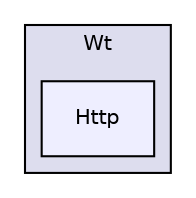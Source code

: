 digraph "wt-4.8.2/src/Wt/Http" {
  compound=true
  node [ fontsize="10", fontname="Helvetica"];
  edge [ labelfontsize="10", labelfontname="Helvetica"];
  subgraph clusterdir_337db307c9caeb6ff0c2e11f76ae9636 {
    graph [ bgcolor="#ddddee", pencolor="black", label="Wt" fontname="Helvetica", fontsize="10", URL="dir_337db307c9caeb6ff0c2e11f76ae9636.html"]
  dir_50113745bbed03c234b7e4fc6cfb80ee [shape=box, label="Http", style="filled", fillcolor="#eeeeff", pencolor="black", URL="dir_50113745bbed03c234b7e4fc6cfb80ee.html"];
  }
}
